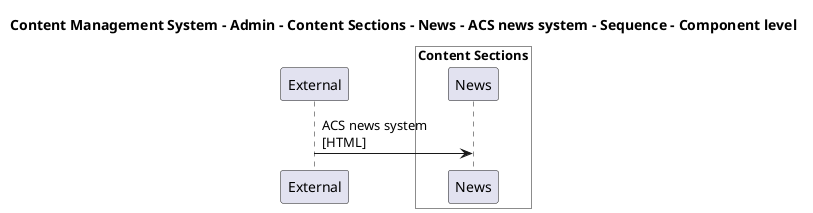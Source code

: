@startuml

title Content Management System - Admin - Content Sections - News - ACS news system - Sequence - Component level

participant "External" as C4InterFlow.SoftwareSystems.ExternalSystem

box "Admin" #White
    
box "Content Sections" #White
    participant "News" as ContentManagementSystem.SoftwareSystems.Admin.Containers.ContentSections.Components.News
end box

end box


C4InterFlow.SoftwareSystems.ExternalSystem -> ContentManagementSystem.SoftwareSystems.Admin.Containers.ContentSections.Components.News : ACS news system\n[HTML]


@enduml
